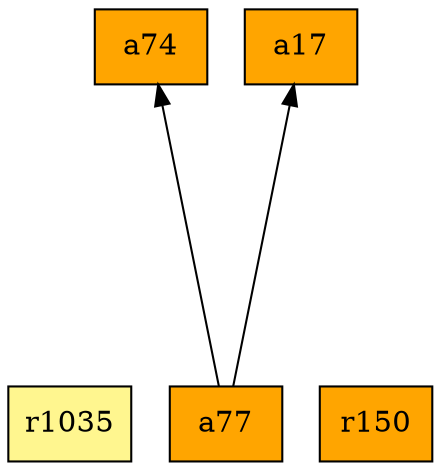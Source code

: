 digraph G {
rankdir=BT;ranksep="2.0";
"r1035" [shape=record,fillcolor=khaki1,style=filled,label="{r1035}"];
"a77" [shape=record,fillcolor=orange,style=filled,label="{a77}"];
"a74" [shape=record,fillcolor=orange,style=filled,label="{a74}"];
"r150" [shape=record,fillcolor=orange,style=filled,label="{r150}"];
"a17" [shape=record,fillcolor=orange,style=filled,label="{a17}"];
"a77" -> "a74"
"a77" -> "a17"
}